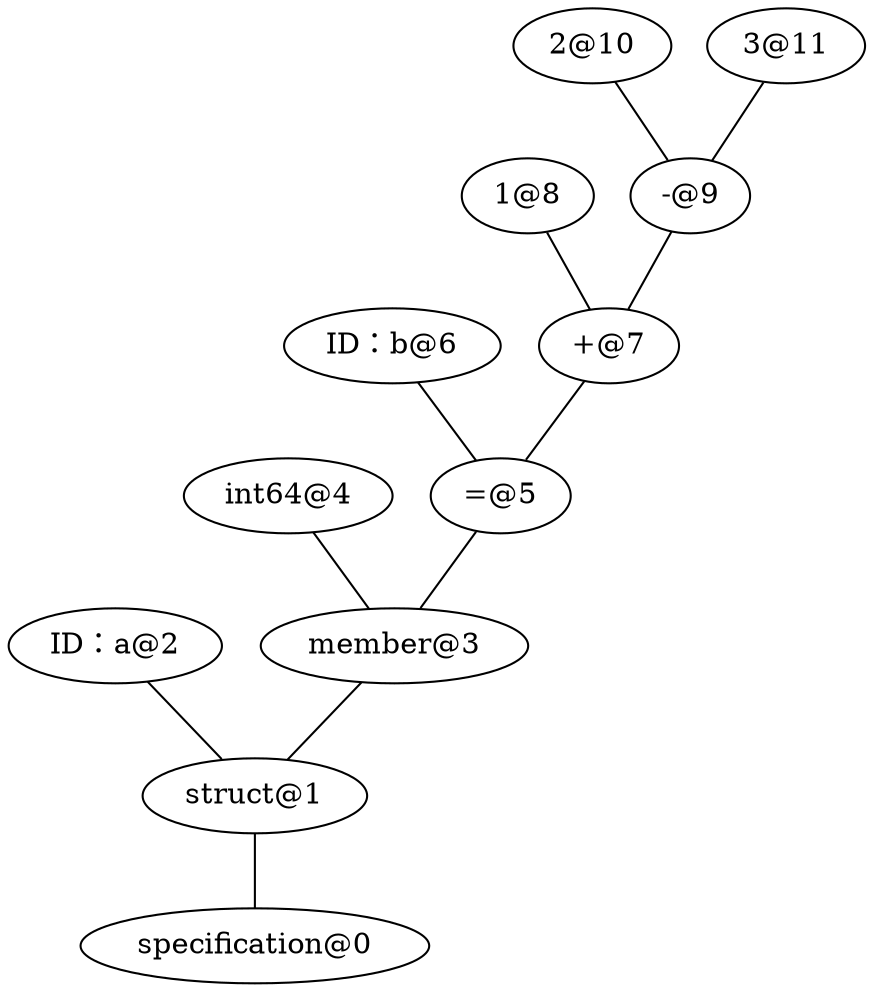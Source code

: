 graph{
    { rank=same; "specification@0"}
    { rank=same; "struct@1"}
    { rank=same; "ID：a@2"; "member@3"}
    { rank=same; "int64@4"; "=@5"}
    { rank=same; "ID：b@6"; "+@7"}
    { rank=same; "1@8"; "-@9"}
    { rank=same; "2@10"; "3@11"}

    "struct@1" -- "specification@0"
    "ID：a@2" -- "struct@1"
    "member@3" -- "struct@1"
    "int64@4" -- "member@3"
    "=@5" -- "member@3"
    "ID：b@6" -- "=@5"
    "+@7" -- "=@5"
    "1@8" -- "+@7"
    "-@9" -- "+@7"
    "2@10" -- "-@9"
    "3@11" -- "-@9"
}